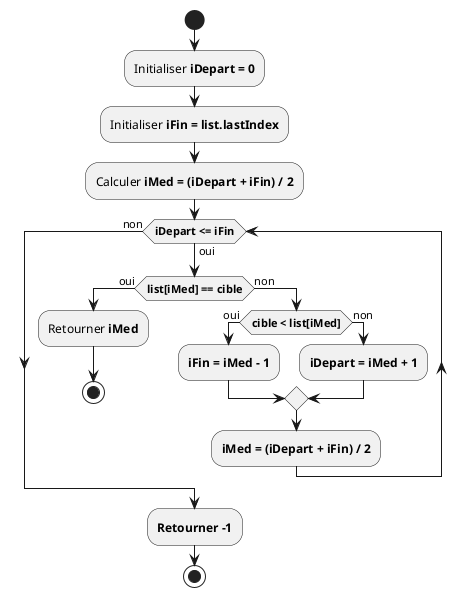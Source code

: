 @startuml
start

:Initialiser **iDepart = 0**;
:Initialiser **iFin = list.lastIndex**;
:Calculer **iMed = (iDepart + iFin) / 2**;

while (**iDepart <= iFin**) is (oui)
    if (**list[iMed] == cible**) then (oui)
        :Retourner **iMed**;
        stop
    else (non)
        if (**cible < list[iMed]**) then (oui)
            :**iFin = iMed - 1**;
        else (non)
            :**iDepart = iMed + 1**;
        endif
        :**iMed = (iDepart + iFin) / 2**;
    endif
endwhile (non)

:**Retourner -1**;

stop
@enduml
